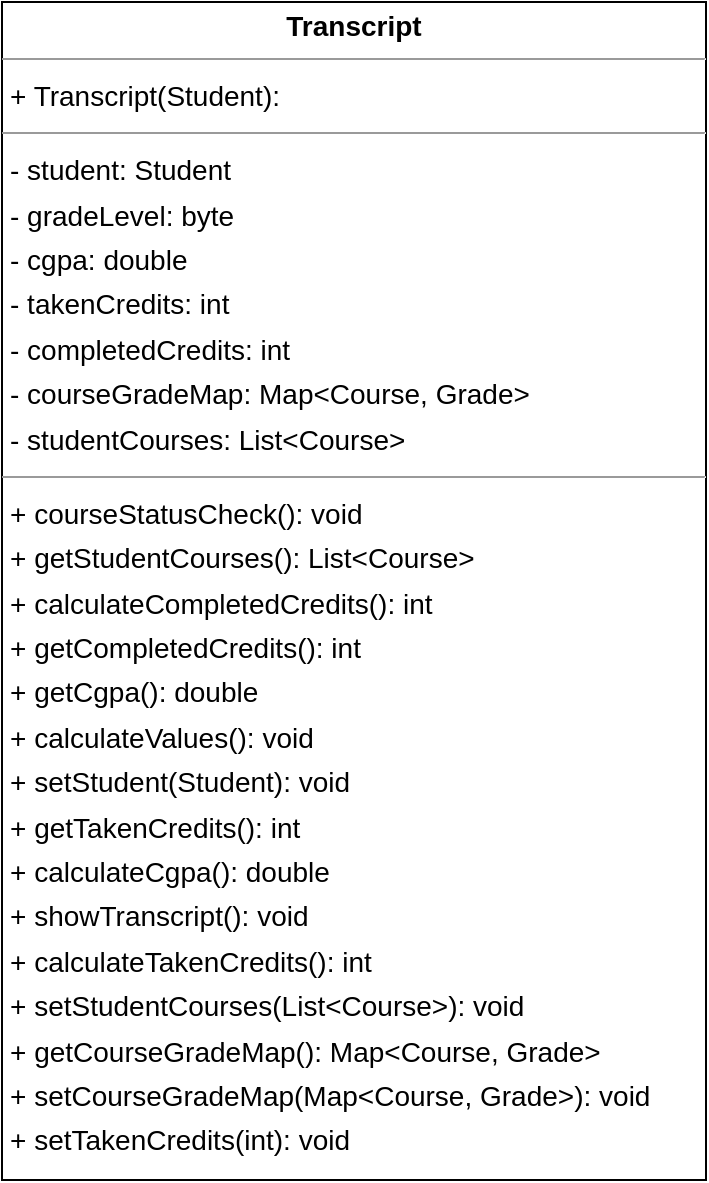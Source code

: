 <mxfile version="22.0.2" type="device">
  <diagram name="Page-1" id="lz6Ivsf7wYhSTrHhp2-I">
    <mxGraphModel dx="3426" dy="3189" grid="1" gridSize="10" guides="1" tooltips="1" connect="1" arrows="1" fold="1" page="1" pageScale="1" pageWidth="827" pageHeight="1169" math="0" shadow="0">
      <root>
        <mxCell id="0" />
        <mxCell id="1" parent="0" />
        <mxCell id="dF2YkrcpAl1PLYD7vzOp-1" value="&lt;p style=&quot;margin:0px;margin-top:4px;text-align:center;&quot;&gt;&lt;b&gt;Transcript&lt;/b&gt;&lt;/p&gt;&lt;hr size=&quot;1&quot;/&gt;&lt;p style=&quot;margin:0 0 0 4px;line-height:1.6;&quot;&gt;+ Transcript(Student): &lt;/p&gt;&lt;hr size=&quot;1&quot;/&gt;&lt;p style=&quot;margin:0 0 0 4px;line-height:1.6;&quot;&gt;- student: Student&lt;br/&gt;- gradeLevel: byte&lt;br/&gt;- cgpa: double&lt;br/&gt;- takenCredits: int&lt;br/&gt;- completedCredits: int&lt;br/&gt;- courseGradeMap: Map&amp;lt;Course, Grade&amp;gt;&lt;br/&gt;- studentCourses: List&amp;lt;Course&amp;gt;&lt;/p&gt;&lt;hr size=&quot;1&quot;/&gt;&lt;p style=&quot;margin:0 0 0 4px;line-height:1.6;&quot;&gt;+ courseStatusCheck(): void&lt;br/&gt;+ getStudentCourses(): List&amp;lt;Course&amp;gt;&lt;br/&gt;+ calculateCompletedCredits(): int&lt;br/&gt;+ getCompletedCredits(): int&lt;br/&gt;+ getCgpa(): double&lt;br/&gt;+ calculateValues(): void&lt;br/&gt;+ setStudent(Student): void&lt;br/&gt;+ getTakenCredits(): int&lt;br/&gt;+ calculateCgpa(): double&lt;br/&gt;+ showTranscript(): void&lt;br/&gt;+ calculateTakenCredits(): int&lt;br/&gt;+ setStudentCourses(List&amp;lt;Course&amp;gt;): void&lt;br/&gt;+ getCourseGradeMap(): Map&amp;lt;Course, Grade&amp;gt;&lt;br/&gt;+ setCourseGradeMap(Map&amp;lt;Course, Grade&amp;gt;): void&lt;br/&gt;+ setTakenCredits(int): void&lt;/p&gt;" style="verticalAlign=top;align=left;overflow=fill;fontSize=14;fontFamily=Helvetica;html=1;rounded=0;shadow=0;comic=0;labelBackgroundColor=none;strokeWidth=1;" vertex="1" parent="1">
          <mxGeometry x="1065" y="-1010" width="352" height="589" as="geometry" />
        </mxCell>
      </root>
    </mxGraphModel>
  </diagram>
</mxfile>
